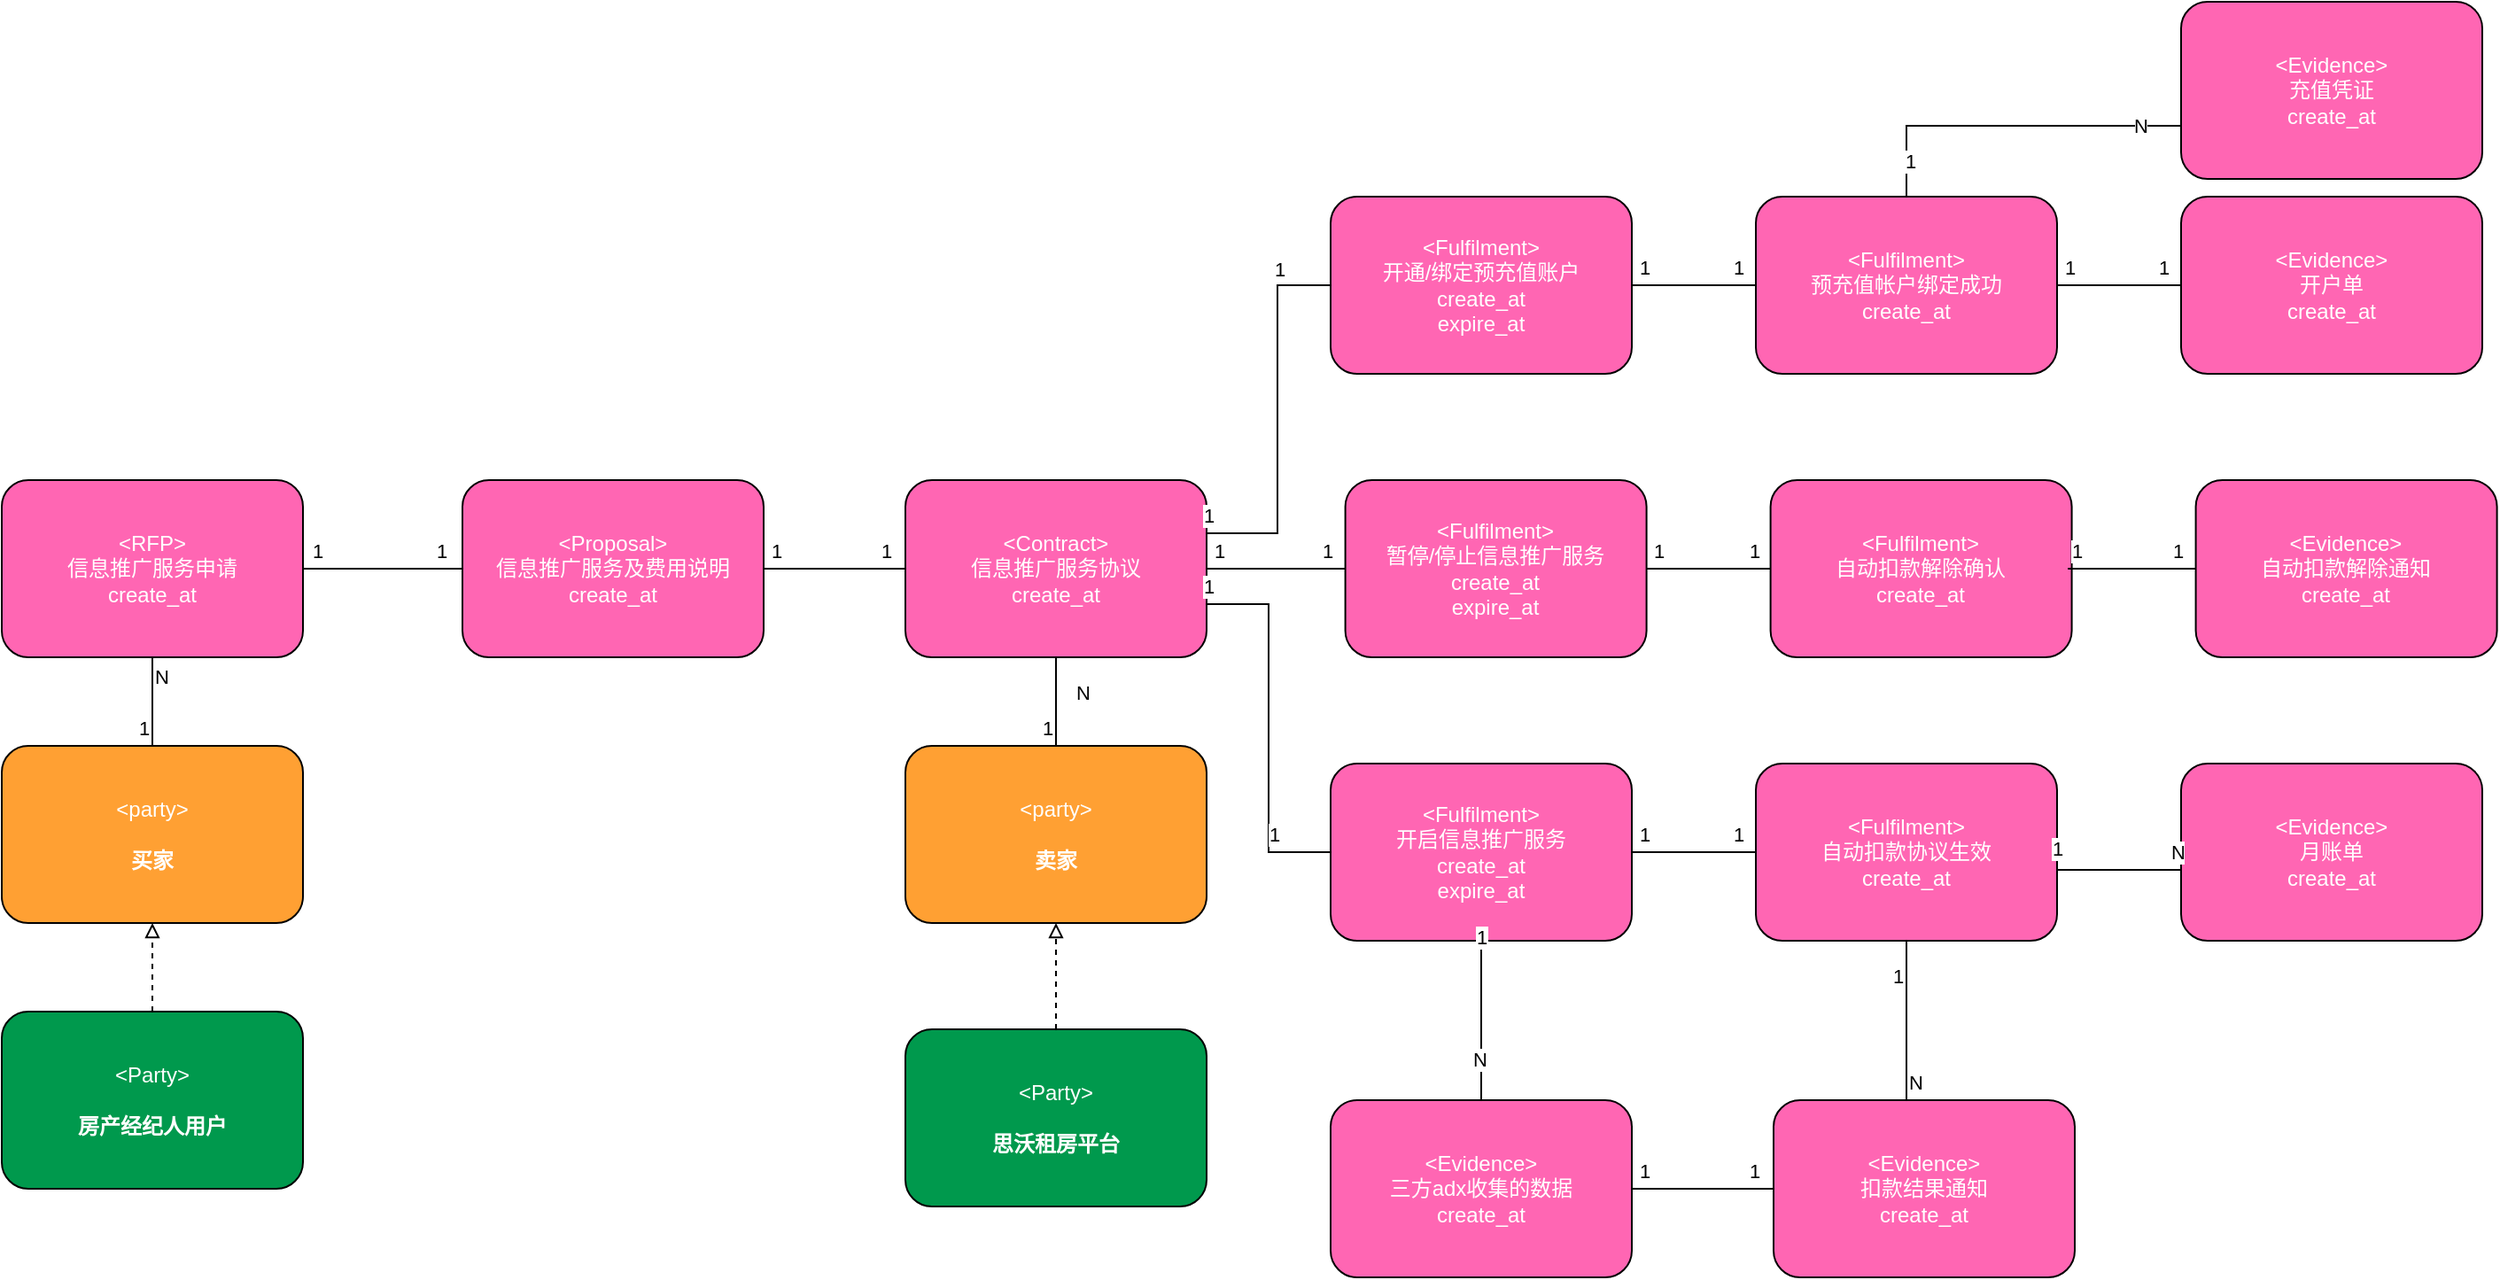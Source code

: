 <mxfile version="16.2.2" type="github">
  <diagram id="SvmL4DOkmR6AOWgww_nx" name="Page-1">
    <mxGraphModel dx="1581" dy="909" grid="1" gridSize="10" guides="1" tooltips="1" connect="1" arrows="1" fold="1" page="1" pageScale="1" pageWidth="3300" pageHeight="4681" background="none" math="0" shadow="0">
      <root>
        <mxCell id="0" />
        <mxCell id="1" parent="0" />
        <object label="&lt;font color=&quot;#ffffff&quot;&gt;&amp;lt;%type%&amp;gt;&lt;br&gt;%name%&lt;br&gt;%createAt%&lt;br&gt;&lt;/font&gt;" placeholders="1" type="Proposal" name="信息推广服务及费用说明" createAt="create_at" id="SMkMiiwuOo15J6uWJtSO-1">
          <mxCell style="rounded=1;whiteSpace=wrap;html=1;fillColor=#FF66B3;noLabel=0;comic=0;recursiveResize=1;" vertex="1" parent="1">
            <mxGeometry x="1380" y="650" width="170" height="100" as="geometry" />
          </mxCell>
        </object>
        <object label="&lt;font color=&quot;#ffffff&quot;&gt;&amp;lt;%type%&amp;gt;&lt;br&gt;%name%&lt;br&gt;%createAt%&lt;br&gt;&lt;/font&gt;" placeholders="1" type="Contract" name="信息推广服务协议" createAt="create_at" id="SMkMiiwuOo15J6uWJtSO-2">
          <mxCell style="rounded=1;whiteSpace=wrap;html=1;fillColor=#FF66B3;noLabel=0;comic=0;recursiveResize=1;" vertex="1" parent="1">
            <mxGeometry x="1630" y="650" width="170" height="100" as="geometry" />
          </mxCell>
        </object>
        <object label="&lt;font color=&quot;#ffffff&quot;&gt;&amp;lt;%type%&amp;gt;&lt;br&gt;%name%&lt;br&gt;%createAt%&lt;br&gt;%expireAt%&lt;br&gt;&lt;/font&gt;" placeholders="1" type="Fulfilment" name="开启信息推广服务" createAt="create_at" expireAt="expire_at" id="SMkMiiwuOo15J6uWJtSO-3">
          <mxCell style="rounded=1;whiteSpace=wrap;html=1;fillColor=#FF66B3;noLabel=0;comic=0;recursiveResize=1;" vertex="1" parent="1">
            <mxGeometry x="1870" y="810" width="170" height="100" as="geometry" />
          </mxCell>
        </object>
        <object label="&lt;font color=&quot;#ffffff&quot;&gt;&amp;lt;%type%&amp;gt;&lt;br&gt;%name%&lt;br&gt;%createAt%&lt;br&gt;&lt;/font&gt;" placeholders="1" type="Fulfilment" name="自动扣款解除确认" createAt="create_at" id="SMkMiiwuOo15J6uWJtSO-4">
          <mxCell style="rounded=1;whiteSpace=wrap;html=1;fillColor=#FF66B3;noLabel=0;comic=0;recursiveResize=1;" vertex="1" parent="1">
            <mxGeometry x="2118.3" y="650" width="170" height="100" as="geometry" />
          </mxCell>
        </object>
        <object label="&lt;font color=&quot;#ffffff&quot;&gt;&amp;lt;%type%&amp;gt;&lt;br&gt;%name%&lt;br&gt;%createAt%&lt;br&gt;&lt;/font&gt;" placeholders="1" type="Fulfilment" name="自动扣款协议生效" createAt="create_at" id="SMkMiiwuOo15J6uWJtSO-5">
          <mxCell style="rounded=1;whiteSpace=wrap;html=1;fillColor=#FF66B3;noLabel=0;comic=0;recursiveResize=1;" vertex="1" parent="1">
            <mxGeometry x="2110" y="810" width="170" height="100" as="geometry" />
          </mxCell>
        </object>
        <object label="&lt;font color=&quot;#ffffff&quot;&gt;&amp;lt;%type%&amp;gt;&lt;br&gt;%name%&lt;br&gt;%createAt%&lt;br&gt;%expireAt%&lt;br&gt;&lt;/font&gt;" placeholders="1" type="Fulfilment" name="暂停/停止信息推广服务" createAt="create_at" expireAt="expire_at" id="SMkMiiwuOo15J6uWJtSO-6">
          <mxCell style="rounded=1;whiteSpace=wrap;html=1;fillColor=#FF66B3;noLabel=0;comic=0;recursiveResize=1;" vertex="1" parent="1">
            <mxGeometry x="1878.3" y="650" width="170" height="100" as="geometry" />
          </mxCell>
        </object>
        <object label="&lt;font color=&quot;#ffffff&quot;&gt;&amp;lt;%type%&amp;gt;&lt;br&gt;%name%&lt;br&gt;%createAt%&lt;br&gt;&lt;/font&gt;" placeholders="1" type="Evidence" name="扣款结果通知" createAt="create_at" id="SMkMiiwuOo15J6uWJtSO-11">
          <mxCell style="rounded=1;whiteSpace=wrap;html=1;fillColor=#FF66B3;noLabel=0;comic=0;recursiveResize=1;" vertex="1" parent="1">
            <mxGeometry x="2120" y="1000" width="170" height="100" as="geometry" />
          </mxCell>
        </object>
        <object label="&lt;font color=&quot;#ffffff&quot;&gt;&amp;lt;%type%&amp;gt;&lt;br&gt;%name%&lt;br&gt;%createAt%&lt;br&gt;&lt;/font&gt;" placeholders="1" type="Evidence" name="三方adx收集的数据" createAt="create_at" id="SMkMiiwuOo15J6uWJtSO-12">
          <mxCell style="rounded=1;whiteSpace=wrap;html=1;fillColor=#FF66B3;noLabel=0;comic=0;recursiveResize=1;" vertex="1" parent="1">
            <mxGeometry x="1870" y="1000" width="170" height="100" as="geometry" />
          </mxCell>
        </object>
        <mxCell id="SMkMiiwuOo15J6uWJtSO-13" style="edgeStyle=orthogonalEdgeStyle;rounded=0;orthogonalLoop=1;jettySize=auto;html=1;exitX=1;exitY=0.5;exitDx=0;exitDy=0;entryX=0;entryY=0.5;entryDx=0;entryDy=0;endArrow=none;endFill=0;" edge="1" parent="1" source="SMkMiiwuOo15J6uWJtSO-1" target="SMkMiiwuOo15J6uWJtSO-2">
          <mxGeometry relative="1" as="geometry">
            <mxPoint x="1660" y="710" as="sourcePoint" />
            <mxPoint x="1760" y="710" as="targetPoint" />
          </mxGeometry>
        </mxCell>
        <mxCell id="SMkMiiwuOo15J6uWJtSO-14" value="1" style="edgeLabel;html=1;align=center;verticalAlign=middle;resizable=0;points=[];" vertex="1" connectable="0" parent="SMkMiiwuOo15J6uWJtSO-13">
          <mxGeometry x="-0.82" relative="1" as="geometry">
            <mxPoint y="-10" as="offset" />
          </mxGeometry>
        </mxCell>
        <mxCell id="SMkMiiwuOo15J6uWJtSO-15" value="1" style="edgeLabel;html=1;align=center;verticalAlign=middle;resizable=0;points=[];" vertex="1" connectable="0" parent="SMkMiiwuOo15J6uWJtSO-13">
          <mxGeometry x="0.72" y="-1" relative="1" as="geometry">
            <mxPoint y="-11" as="offset" />
          </mxGeometry>
        </mxCell>
        <mxCell id="SMkMiiwuOo15J6uWJtSO-17" style="edgeStyle=orthogonalEdgeStyle;rounded=0;orthogonalLoop=1;jettySize=auto;html=1;exitX=1;exitY=0.5;exitDx=0;exitDy=0;entryX=0;entryY=0.5;entryDx=0;entryDy=0;endArrow=none;endFill=0;" edge="1" parent="1" source="SMkMiiwuOo15J6uWJtSO-2" target="SMkMiiwuOo15J6uWJtSO-6">
          <mxGeometry relative="1" as="geometry">
            <mxPoint x="1660" y="710" as="sourcePoint" />
            <mxPoint x="1760" y="710" as="targetPoint" />
            <Array as="points">
              <mxPoint x="1850" y="700" />
              <mxPoint x="1850" y="700" />
            </Array>
          </mxGeometry>
        </mxCell>
        <mxCell id="SMkMiiwuOo15J6uWJtSO-18" value="1" style="edgeLabel;html=1;align=center;verticalAlign=middle;resizable=0;points=[];" vertex="1" connectable="0" parent="SMkMiiwuOo15J6uWJtSO-17">
          <mxGeometry x="-0.82" relative="1" as="geometry">
            <mxPoint y="-10" as="offset" />
          </mxGeometry>
        </mxCell>
        <mxCell id="SMkMiiwuOo15J6uWJtSO-19" value="1" style="edgeLabel;html=1;align=center;verticalAlign=middle;resizable=0;points=[];" vertex="1" connectable="0" parent="SMkMiiwuOo15J6uWJtSO-17">
          <mxGeometry x="0.72" y="-1" relative="1" as="geometry">
            <mxPoint y="-11" as="offset" />
          </mxGeometry>
        </mxCell>
        <mxCell id="SMkMiiwuOo15J6uWJtSO-20" style="edgeStyle=orthogonalEdgeStyle;rounded=0;orthogonalLoop=1;jettySize=auto;html=1;exitX=1;exitY=0.5;exitDx=0;exitDy=0;entryX=0;entryY=0.5;entryDx=0;entryDy=0;endArrow=none;endFill=0;" edge="1" parent="1" source="SMkMiiwuOo15J6uWJtSO-2" target="SMkMiiwuOo15J6uWJtSO-3">
          <mxGeometry relative="1" as="geometry">
            <mxPoint x="1810" y="710" as="sourcePoint" />
            <mxPoint x="1880" y="650" as="targetPoint" />
            <Array as="points">
              <mxPoint x="1800" y="720" />
              <mxPoint x="1835" y="720" />
              <mxPoint x="1835" y="860" />
            </Array>
          </mxGeometry>
        </mxCell>
        <mxCell id="SMkMiiwuOo15J6uWJtSO-21" value="1" style="edgeLabel;html=1;align=center;verticalAlign=middle;resizable=0;points=[];" vertex="1" connectable="0" parent="SMkMiiwuOo15J6uWJtSO-20">
          <mxGeometry x="-0.82" relative="1" as="geometry">
            <mxPoint y="-10" as="offset" />
          </mxGeometry>
        </mxCell>
        <mxCell id="SMkMiiwuOo15J6uWJtSO-22" value="1" style="edgeLabel;html=1;align=center;verticalAlign=middle;resizable=0;points=[];" vertex="1" connectable="0" parent="SMkMiiwuOo15J6uWJtSO-20">
          <mxGeometry x="0.72" y="-1" relative="1" as="geometry">
            <mxPoint y="-11" as="offset" />
          </mxGeometry>
        </mxCell>
        <mxCell id="SMkMiiwuOo15J6uWJtSO-23" style="edgeStyle=orthogonalEdgeStyle;rounded=0;orthogonalLoop=1;jettySize=auto;html=1;exitX=1;exitY=0.5;exitDx=0;exitDy=0;entryX=0;entryY=0.5;entryDx=0;entryDy=0;endArrow=none;endFill=0;" edge="1" parent="1" source="SMkMiiwuOo15J6uWJtSO-3" target="SMkMiiwuOo15J6uWJtSO-5">
          <mxGeometry relative="1" as="geometry">
            <mxPoint x="1810" y="750" as="sourcePoint" />
            <mxPoint x="1880" y="870" as="targetPoint" />
            <Array as="points">
              <mxPoint x="2090" y="860" />
              <mxPoint x="2090" y="860" />
            </Array>
          </mxGeometry>
        </mxCell>
        <mxCell id="SMkMiiwuOo15J6uWJtSO-24" value="1" style="edgeLabel;html=1;align=center;verticalAlign=middle;resizable=0;points=[];" vertex="1" connectable="0" parent="SMkMiiwuOo15J6uWJtSO-23">
          <mxGeometry x="-0.82" relative="1" as="geometry">
            <mxPoint y="-10" as="offset" />
          </mxGeometry>
        </mxCell>
        <mxCell id="SMkMiiwuOo15J6uWJtSO-25" value="1" style="edgeLabel;html=1;align=center;verticalAlign=middle;resizable=0;points=[];" vertex="1" connectable="0" parent="SMkMiiwuOo15J6uWJtSO-23">
          <mxGeometry x="0.72" y="-1" relative="1" as="geometry">
            <mxPoint y="-11" as="offset" />
          </mxGeometry>
        </mxCell>
        <mxCell id="SMkMiiwuOo15J6uWJtSO-26" style="edgeStyle=orthogonalEdgeStyle;rounded=0;orthogonalLoop=1;jettySize=auto;html=1;exitX=1;exitY=0.5;exitDx=0;exitDy=0;entryX=0;entryY=0.5;entryDx=0;entryDy=0;endArrow=none;endFill=0;" edge="1" parent="1" source="SMkMiiwuOo15J6uWJtSO-6" target="SMkMiiwuOo15J6uWJtSO-4">
          <mxGeometry relative="1" as="geometry">
            <mxPoint x="2046.08" y="890" as="sourcePoint" />
            <mxPoint x="2116.08" y="890" as="targetPoint" />
            <Array as="points">
              <mxPoint x="2081.08" y="700" />
              <mxPoint x="2081.08" y="700" />
            </Array>
          </mxGeometry>
        </mxCell>
        <mxCell id="SMkMiiwuOo15J6uWJtSO-27" value="1" style="edgeLabel;html=1;align=center;verticalAlign=middle;resizable=0;points=[];" vertex="1" connectable="0" parent="SMkMiiwuOo15J6uWJtSO-26">
          <mxGeometry x="-0.82" relative="1" as="geometry">
            <mxPoint y="-10" as="offset" />
          </mxGeometry>
        </mxCell>
        <mxCell id="SMkMiiwuOo15J6uWJtSO-28" value="1" style="edgeLabel;html=1;align=center;verticalAlign=middle;resizable=0;points=[];" vertex="1" connectable="0" parent="SMkMiiwuOo15J6uWJtSO-26">
          <mxGeometry x="0.72" y="-1" relative="1" as="geometry">
            <mxPoint y="-11" as="offset" />
          </mxGeometry>
        </mxCell>
        <object label="&lt;font color=&quot;#ffffff&quot;&gt;&amp;lt;%type%&amp;gt;&lt;br&gt;%name%&lt;br&gt;%createAt%&lt;br&gt;&lt;/font&gt;" placeholders="1" type="Evidence" name="自动扣款解除通知" createAt="create_at" id="SMkMiiwuOo15J6uWJtSO-29">
          <mxCell style="rounded=1;whiteSpace=wrap;html=1;fillColor=#FF66B3;noLabel=0;comic=0;recursiveResize=1;" vertex="1" parent="1">
            <mxGeometry x="2358.3" y="650" width="170" height="100" as="geometry" />
          </mxCell>
        </object>
        <mxCell id="SMkMiiwuOo15J6uWJtSO-31" style="edgeStyle=orthogonalEdgeStyle;rounded=0;orthogonalLoop=1;jettySize=auto;html=1;exitX=1;exitY=0.5;exitDx=0;exitDy=0;entryX=0;entryY=0.5;entryDx=0;entryDy=0;endArrow=none;endFill=0;" edge="1" parent="1" source="SMkMiiwuOo15J6uWJtSO-4" target="SMkMiiwuOo15J6uWJtSO-29">
          <mxGeometry relative="1" as="geometry">
            <mxPoint x="1766.08" y="770" as="sourcePoint" />
            <mxPoint x="1866.08" y="770" as="targetPoint" />
            <Array as="points">
              <mxPoint x="2286.08" y="700" />
              <mxPoint x="2286.08" y="700" />
            </Array>
          </mxGeometry>
        </mxCell>
        <mxCell id="SMkMiiwuOo15J6uWJtSO-32" value="1" style="edgeLabel;html=1;align=center;verticalAlign=middle;resizable=0;points=[];" vertex="1" connectable="0" parent="SMkMiiwuOo15J6uWJtSO-31">
          <mxGeometry x="-0.82" relative="1" as="geometry">
            <mxPoint y="-10" as="offset" />
          </mxGeometry>
        </mxCell>
        <mxCell id="SMkMiiwuOo15J6uWJtSO-33" value="1" style="edgeLabel;html=1;align=center;verticalAlign=middle;resizable=0;points=[];" vertex="1" connectable="0" parent="SMkMiiwuOo15J6uWJtSO-31">
          <mxGeometry x="0.72" y="-1" relative="1" as="geometry">
            <mxPoint y="-11" as="offset" />
          </mxGeometry>
        </mxCell>
        <mxCell id="SMkMiiwuOo15J6uWJtSO-37" style="edgeStyle=orthogonalEdgeStyle;rounded=0;orthogonalLoop=1;jettySize=auto;html=1;exitX=1;exitY=0.5;exitDx=0;exitDy=0;endArrow=none;endFill=0;entryX=0;entryY=0.5;entryDx=0;entryDy=0;" edge="1" parent="1" source="SMkMiiwuOo15J6uWJtSO-12" target="SMkMiiwuOo15J6uWJtSO-11">
          <mxGeometry relative="1" as="geometry">
            <mxPoint x="2110" y="1060" as="sourcePoint" />
            <mxPoint x="2170" y="1050" as="targetPoint" />
            <Array as="points" />
          </mxGeometry>
        </mxCell>
        <mxCell id="SMkMiiwuOo15J6uWJtSO-38" value="1" style="edgeLabel;html=1;align=center;verticalAlign=middle;resizable=0;points=[];" vertex="1" connectable="0" parent="SMkMiiwuOo15J6uWJtSO-37">
          <mxGeometry x="-0.82" relative="1" as="geometry">
            <mxPoint y="-10" as="offset" />
          </mxGeometry>
        </mxCell>
        <mxCell id="SMkMiiwuOo15J6uWJtSO-39" value="1" style="edgeLabel;html=1;align=center;verticalAlign=middle;resizable=0;points=[];" vertex="1" connectable="0" parent="SMkMiiwuOo15J6uWJtSO-37">
          <mxGeometry x="0.72" y="-1" relative="1" as="geometry">
            <mxPoint y="-11" as="offset" />
          </mxGeometry>
        </mxCell>
        <mxCell id="SMkMiiwuOo15J6uWJtSO-40" style="edgeStyle=orthogonalEdgeStyle;rounded=0;orthogonalLoop=1;jettySize=auto;html=1;exitX=0.5;exitY=1;exitDx=0;exitDy=0;endArrow=none;endFill=0;entryX=0.5;entryY=0;entryDx=0;entryDy=0;" edge="1" parent="1" source="SMkMiiwuOo15J6uWJtSO-3" target="SMkMiiwuOo15J6uWJtSO-12">
          <mxGeometry relative="1" as="geometry">
            <mxPoint x="1770" y="870" as="sourcePoint" />
            <mxPoint x="2030" y="990" as="targetPoint" />
          </mxGeometry>
        </mxCell>
        <mxCell id="SMkMiiwuOo15J6uWJtSO-41" value="1" style="edgeLabel;html=1;align=center;verticalAlign=middle;resizable=0;points=[];" vertex="1" connectable="0" parent="SMkMiiwuOo15J6uWJtSO-40">
          <mxGeometry x="-0.82" relative="1" as="geometry">
            <mxPoint y="-10" as="offset" />
          </mxGeometry>
        </mxCell>
        <mxCell id="SMkMiiwuOo15J6uWJtSO-42" value="N" style="edgeLabel;html=1;align=center;verticalAlign=middle;resizable=0;points=[];" vertex="1" connectable="0" parent="SMkMiiwuOo15J6uWJtSO-40">
          <mxGeometry x="0.72" y="-1" relative="1" as="geometry">
            <mxPoint y="-11" as="offset" />
          </mxGeometry>
        </mxCell>
        <object label="" n="1" m="*" id="SMkMiiwuOo15J6uWJtSO-43">
          <mxCell style="edgeStyle=orthogonalEdgeStyle;rounded=0;orthogonalLoop=1;jettySize=auto;html=1;exitX=0.5;exitY=1;exitDx=0;exitDy=0;endArrow=none;endFill=0;" edge="1" parent="1" source="SMkMiiwuOo15J6uWJtSO-5" target="SMkMiiwuOo15J6uWJtSO-11">
            <mxGeometry relative="1" as="geometry">
              <mxPoint x="1770" y="870" as="sourcePoint" />
              <mxPoint x="1860" y="870" as="targetPoint" />
              <Array as="points">
                <mxPoint x="2195" y="980" />
                <mxPoint x="2195" y="980" />
              </Array>
            </mxGeometry>
          </mxCell>
        </object>
        <mxCell id="SMkMiiwuOo15J6uWJtSO-44" value="1" style="edgeLabel;html=1;align=center;verticalAlign=middle;resizable=0;points=[];" vertex="1" connectable="0" parent="SMkMiiwuOo15J6uWJtSO-43">
          <mxGeometry x="0.154" y="3" relative="1" as="geometry">
            <mxPoint x="-8" y="-32" as="offset" />
          </mxGeometry>
        </mxCell>
        <mxCell id="SMkMiiwuOo15J6uWJtSO-45" value="N" style="edgeLabel;html=1;align=center;verticalAlign=middle;resizable=0;points=[];" vertex="1" connectable="0" parent="SMkMiiwuOo15J6uWJtSO-43">
          <mxGeometry x="0.154" relative="1" as="geometry">
            <mxPoint x="5" y="28" as="offset" />
          </mxGeometry>
        </mxCell>
        <object label="&lt;font color=&quot;#ffffff&quot;&gt;&amp;lt;%type%&amp;gt;&lt;br&gt;&lt;br&gt;&lt;b&gt;%name%&lt;/b&gt;&lt;br&gt;&lt;/font&gt;" placeholders="1" type="Party" name="房产经纪人用户" id="SMkMiiwuOo15J6uWJtSO-47">
          <mxCell style="rounded=1;whiteSpace=wrap;html=1;noLabel=0;comic=0;recursiveResize=1;fillColor=#00994D;" vertex="1" parent="1">
            <mxGeometry x="1120" y="950" width="170" height="100" as="geometry" />
          </mxCell>
        </object>
        <object label="&lt;font color=&quot;#ffffff&quot;&gt;&amp;lt;%type%&amp;gt;&lt;br&gt;&lt;br&gt;&lt;b&gt;%name%&lt;/b&gt;&lt;br&gt;&lt;/font&gt;" placeholders="1" type="Party" name="思沃租房平台" id="SMkMiiwuOo15J6uWJtSO-48">
          <mxCell style="rounded=1;whiteSpace=wrap;html=1;noLabel=0;comic=0;recursiveResize=1;fillColor=#00994D;" vertex="1" parent="1">
            <mxGeometry x="1630" y="960" width="170" height="100" as="geometry" />
          </mxCell>
        </object>
        <object label="&lt;font color=&quot;#ffffff&quot;&gt;&amp;lt;%type%&amp;gt;&lt;br&gt;&lt;br&gt;&lt;b&gt;%name%&lt;/b&gt;&lt;br&gt;&lt;/font&gt;" placeholders="1" type="party" name="买家" id="SMkMiiwuOo15J6uWJtSO-49">
          <mxCell style="rounded=1;whiteSpace=wrap;html=1;noLabel=0;comic=0;recursiveResize=1;fillColor=#FFA033;" vertex="1" parent="1">
            <mxGeometry x="1120" y="800" width="170" height="100" as="geometry" />
          </mxCell>
        </object>
        <object label="&lt;font color=&quot;#ffffff&quot;&gt;&amp;lt;%type%&amp;gt;&lt;br&gt;&lt;br&gt;&lt;b&gt;%name%&lt;/b&gt;&lt;br&gt;&lt;/font&gt;" placeholders="1" type="party" name="卖家" id="SMkMiiwuOo15J6uWJtSO-50">
          <mxCell style="rounded=1;whiteSpace=wrap;html=1;noLabel=0;comic=0;recursiveResize=1;fillColor=#FFA033;" vertex="1" parent="1">
            <mxGeometry x="1630" y="800" width="170" height="100" as="geometry" />
          </mxCell>
        </object>
        <object label="&lt;font color=&quot;#ffffff&quot;&gt;&amp;lt;%type%&amp;gt;&lt;br&gt;%name%&lt;br&gt;%createAt%&lt;br&gt;&lt;/font&gt;" placeholders="1" type="Evidence" name="月账单" createAt="create_at" id="SMkMiiwuOo15J6uWJtSO-51">
          <mxCell style="rounded=1;whiteSpace=wrap;html=1;fillColor=#FF66B3;noLabel=0;comic=0;recursiveResize=1;" vertex="1" parent="1">
            <mxGeometry x="2350" y="810" width="170" height="100" as="geometry" />
          </mxCell>
        </object>
        <mxCell id="SMkMiiwuOo15J6uWJtSO-52" style="edgeStyle=orthogonalEdgeStyle;rounded=0;orthogonalLoop=1;jettySize=auto;html=1;endArrow=none;endFill=0;entryX=0;entryY=0.5;entryDx=0;entryDy=0;exitX=1;exitY=0.5;exitDx=0;exitDy=0;" edge="1" parent="1" source="SMkMiiwuOo15J6uWJtSO-5" target="SMkMiiwuOo15J6uWJtSO-51">
          <mxGeometry relative="1" as="geometry">
            <mxPoint x="1950" y="900" as="sourcePoint" />
            <mxPoint x="1965" y="1010" as="targetPoint" />
            <Array as="points">
              <mxPoint x="2280" y="870" />
              <mxPoint x="2350" y="870" />
            </Array>
          </mxGeometry>
        </mxCell>
        <mxCell id="SMkMiiwuOo15J6uWJtSO-53" value="1" style="edgeLabel;html=1;align=center;verticalAlign=middle;resizable=0;points=[];" vertex="1" connectable="0" parent="SMkMiiwuOo15J6uWJtSO-52">
          <mxGeometry x="-0.82" relative="1" as="geometry">
            <mxPoint y="-10" as="offset" />
          </mxGeometry>
        </mxCell>
        <mxCell id="SMkMiiwuOo15J6uWJtSO-54" value="N" style="edgeLabel;html=1;align=center;verticalAlign=middle;resizable=0;points=[];" vertex="1" connectable="0" parent="SMkMiiwuOo15J6uWJtSO-52">
          <mxGeometry x="0.72" y="-1" relative="1" as="geometry">
            <mxPoint y="-11" as="offset" />
          </mxGeometry>
        </mxCell>
        <object label="&lt;font color=&quot;#ffffff&quot;&gt;&amp;lt;%type%&amp;gt;&lt;br&gt;%name%&lt;br&gt;%createAt%&lt;br&gt;%expireAt%&lt;br&gt;&lt;/font&gt;" placeholders="1" type="Fulfilment" name="开通/绑定预充值账户" createAt="create_at" expireAt="expire_at" id="SMkMiiwuOo15J6uWJtSO-55">
          <mxCell style="rounded=1;whiteSpace=wrap;html=1;fillColor=#FF66B3;noLabel=0;comic=0;recursiveResize=1;" vertex="1" parent="1">
            <mxGeometry x="1870" y="490" width="170" height="100" as="geometry" />
          </mxCell>
        </object>
        <mxCell id="SMkMiiwuOo15J6uWJtSO-56" style="edgeStyle=orthogonalEdgeStyle;rounded=0;orthogonalLoop=1;jettySize=auto;html=1;entryX=0;entryY=0.5;entryDx=0;entryDy=0;endArrow=none;endFill=0;" edge="1" parent="1" target="SMkMiiwuOo15J6uWJtSO-55">
          <mxGeometry relative="1" as="geometry">
            <mxPoint x="1800" y="700" as="sourcePoint" />
            <mxPoint x="1860" y="700" as="targetPoint" />
            <Array as="points">
              <mxPoint x="1800" y="680" />
              <mxPoint x="1840" y="680" />
              <mxPoint x="1840" y="540" />
            </Array>
          </mxGeometry>
        </mxCell>
        <mxCell id="SMkMiiwuOo15J6uWJtSO-57" value="1" style="edgeLabel;html=1;align=center;verticalAlign=middle;resizable=0;points=[];" vertex="1" connectable="0" parent="SMkMiiwuOo15J6uWJtSO-56">
          <mxGeometry x="-0.82" relative="1" as="geometry">
            <mxPoint y="-10" as="offset" />
          </mxGeometry>
        </mxCell>
        <mxCell id="SMkMiiwuOo15J6uWJtSO-58" value="1" style="edgeLabel;html=1;align=center;verticalAlign=middle;resizable=0;points=[];" vertex="1" connectable="0" parent="SMkMiiwuOo15J6uWJtSO-56">
          <mxGeometry x="0.72" y="-1" relative="1" as="geometry">
            <mxPoint y="-11" as="offset" />
          </mxGeometry>
        </mxCell>
        <object label="&lt;font color=&quot;#ffffff&quot;&gt;&amp;lt;%type%&amp;gt;&lt;br&gt;%name%&lt;br&gt;%createAt%&lt;br&gt;&lt;/font&gt;" placeholders="1" type="Fulfilment" name="预充值帐户绑定成功" createAt="create_at" id="SMkMiiwuOo15J6uWJtSO-59">
          <mxCell style="rounded=1;whiteSpace=wrap;html=1;fillColor=#FF66B3;noLabel=0;comic=0;recursiveResize=1;" vertex="1" parent="1">
            <mxGeometry x="2110" y="490" width="170" height="100" as="geometry" />
          </mxCell>
        </object>
        <mxCell id="SMkMiiwuOo15J6uWJtSO-60" style="edgeStyle=orthogonalEdgeStyle;rounded=0;orthogonalLoop=1;jettySize=auto;html=1;exitX=1;exitY=0.5;exitDx=0;exitDy=0;entryX=0;entryY=0.5;entryDx=0;entryDy=0;endArrow=none;endFill=0;" edge="1" parent="1" source="SMkMiiwuOo15J6uWJtSO-55" target="SMkMiiwuOo15J6uWJtSO-59">
          <mxGeometry relative="1" as="geometry">
            <mxPoint x="1880" y="600" as="sourcePoint" />
            <mxPoint x="1980" y="600" as="targetPoint" />
          </mxGeometry>
        </mxCell>
        <mxCell id="SMkMiiwuOo15J6uWJtSO-61" value="1" style="edgeLabel;html=1;align=center;verticalAlign=middle;resizable=0;points=[];" vertex="1" connectable="0" parent="SMkMiiwuOo15J6uWJtSO-60">
          <mxGeometry x="-0.82" relative="1" as="geometry">
            <mxPoint y="-10" as="offset" />
          </mxGeometry>
        </mxCell>
        <mxCell id="SMkMiiwuOo15J6uWJtSO-62" value="1" style="edgeLabel;html=1;align=center;verticalAlign=middle;resizable=0;points=[];" vertex="1" connectable="0" parent="SMkMiiwuOo15J6uWJtSO-60">
          <mxGeometry x="0.72" y="-1" relative="1" as="geometry">
            <mxPoint y="-11" as="offset" />
          </mxGeometry>
        </mxCell>
        <object label="&lt;font color=&quot;#ffffff&quot;&gt;&amp;lt;%type%&amp;gt;&lt;br&gt;%name%&lt;br&gt;%createAt%&lt;br&gt;&lt;/font&gt;" placeholders="1" type="RFP" name="信息推广服务申请" createAt="create_at" id="SMkMiiwuOo15J6uWJtSO-63">
          <mxCell style="rounded=1;whiteSpace=wrap;html=1;fillColor=#FF66B3;noLabel=0;comic=0;recursiveResize=1;" vertex="1" parent="1">
            <mxGeometry x="1120" y="650" width="170" height="100" as="geometry" />
          </mxCell>
        </object>
        <mxCell id="SMkMiiwuOo15J6uWJtSO-65" style="edgeStyle=orthogonalEdgeStyle;rounded=0;orthogonalLoop=1;jettySize=auto;html=1;exitX=1;exitY=0.5;exitDx=0;exitDy=0;endArrow=none;endFill=0;" edge="1" parent="1" source="SMkMiiwuOo15J6uWJtSO-63">
          <mxGeometry relative="1" as="geometry">
            <mxPoint x="1610" y="770" as="sourcePoint" />
            <mxPoint x="1380" y="700" as="targetPoint" />
          </mxGeometry>
        </mxCell>
        <mxCell id="SMkMiiwuOo15J6uWJtSO-66" value="1" style="edgeLabel;html=1;align=center;verticalAlign=middle;resizable=0;points=[];" vertex="1" connectable="0" parent="SMkMiiwuOo15J6uWJtSO-65">
          <mxGeometry x="-0.82" relative="1" as="geometry">
            <mxPoint y="-10" as="offset" />
          </mxGeometry>
        </mxCell>
        <mxCell id="SMkMiiwuOo15J6uWJtSO-67" value="1" style="edgeLabel;html=1;align=center;verticalAlign=middle;resizable=0;points=[];" vertex="1" connectable="0" parent="SMkMiiwuOo15J6uWJtSO-65">
          <mxGeometry x="0.72" y="-1" relative="1" as="geometry">
            <mxPoint y="-11" as="offset" />
          </mxGeometry>
        </mxCell>
        <mxCell id="SMkMiiwuOo15J6uWJtSO-69" style="edgeStyle=none;rounded=0;orthogonalLoop=1;jettySize=auto;html=1;exitX=0.5;exitY=0;exitDx=0;exitDy=0;endArrow=block;endFill=0;dashed=1;entryX=0.5;entryY=1;entryDx=0;entryDy=0;" edge="1" parent="1" source="SMkMiiwuOo15J6uWJtSO-47" target="SMkMiiwuOo15J6uWJtSO-49">
          <mxGeometry relative="1" as="geometry">
            <mxPoint x="1620" y="770" as="sourcePoint" />
            <mxPoint x="1690" y="770" as="targetPoint" />
          </mxGeometry>
        </mxCell>
        <object label="" n="1" m="*" id="SMkMiiwuOo15J6uWJtSO-70">
          <mxCell style="edgeStyle=orthogonalEdgeStyle;rounded=0;orthogonalLoop=1;jettySize=auto;html=1;endArrow=none;endFill=0;entryX=0.5;entryY=1;entryDx=0;entryDy=0;" edge="1" parent="1" source="SMkMiiwuOo15J6uWJtSO-49" target="SMkMiiwuOo15J6uWJtSO-63">
            <mxGeometry relative="1" as="geometry">
              <mxPoint x="1610" y="770" as="sourcePoint" />
              <mxPoint x="1700" y="770" as="targetPoint" />
            </mxGeometry>
          </mxCell>
        </object>
        <mxCell id="SMkMiiwuOo15J6uWJtSO-71" value="1" style="edgeLabel;html=1;align=center;verticalAlign=middle;resizable=0;points=[];" vertex="1" connectable="0" parent="SMkMiiwuOo15J6uWJtSO-70">
          <mxGeometry x="0.154" y="3" relative="1" as="geometry">
            <mxPoint x="-2" y="19" as="offset" />
          </mxGeometry>
        </mxCell>
        <mxCell id="SMkMiiwuOo15J6uWJtSO-72" value="N" style="edgeLabel;html=1;align=center;verticalAlign=middle;resizable=0;points=[];" vertex="1" connectable="0" parent="SMkMiiwuOo15J6uWJtSO-70">
          <mxGeometry x="0.154" relative="1" as="geometry">
            <mxPoint x="5" y="-10" as="offset" />
          </mxGeometry>
        </mxCell>
        <mxCell id="SMkMiiwuOo15J6uWJtSO-73" style="edgeStyle=none;rounded=0;orthogonalLoop=1;jettySize=auto;html=1;exitX=0.5;exitY=0;exitDx=0;exitDy=0;endArrow=block;endFill=0;dashed=1;" edge="1" parent="1" source="SMkMiiwuOo15J6uWJtSO-48" target="SMkMiiwuOo15J6uWJtSO-50">
          <mxGeometry relative="1" as="geometry">
            <mxPoint x="1714.44" y="1140" as="sourcePoint" />
            <mxPoint x="1714" y="1090" as="targetPoint" />
          </mxGeometry>
        </mxCell>
        <object label="" n="1" m="*" id="SMkMiiwuOo15J6uWJtSO-74">
          <mxCell style="edgeStyle=orthogonalEdgeStyle;rounded=0;orthogonalLoop=1;jettySize=auto;html=1;exitX=0.5;exitY=0;exitDx=0;exitDy=0;endArrow=none;endFill=0;entryX=0.5;entryY=1;entryDx=0;entryDy=0;" edge="1" parent="1" source="SMkMiiwuOo15J6uWJtSO-50" target="SMkMiiwuOo15J6uWJtSO-2">
            <mxGeometry relative="1" as="geometry">
              <mxPoint x="1610" y="950" as="sourcePoint" />
              <mxPoint x="1700" y="950" as="targetPoint" />
            </mxGeometry>
          </mxCell>
        </object>
        <mxCell id="SMkMiiwuOo15J6uWJtSO-75" value="1" style="edgeLabel;html=1;align=center;verticalAlign=middle;resizable=0;points=[];" vertex="1" connectable="0" parent="SMkMiiwuOo15J6uWJtSO-74">
          <mxGeometry x="0.154" y="3" relative="1" as="geometry">
            <mxPoint x="-2" y="19" as="offset" />
          </mxGeometry>
        </mxCell>
        <mxCell id="SMkMiiwuOo15J6uWJtSO-76" value="N" style="edgeLabel;html=1;align=center;verticalAlign=middle;resizable=0;points=[];" vertex="1" connectable="0" parent="SMkMiiwuOo15J6uWJtSO-74">
          <mxGeometry x="0.154" relative="1" as="geometry">
            <mxPoint x="15" y="-1" as="offset" />
          </mxGeometry>
        </mxCell>
        <object label="&lt;font color=&quot;#ffffff&quot;&gt;&amp;lt;%type%&amp;gt;&lt;br&gt;%name%&lt;br&gt;%createAt%&lt;br&gt;&lt;/font&gt;" placeholders="1" type="Evidence" name="开户单" createAt="create_at" id="SMkMiiwuOo15J6uWJtSO-77">
          <mxCell style="rounded=1;whiteSpace=wrap;html=1;fillColor=#FF66B3;noLabel=0;comic=0;recursiveResize=1;" vertex="1" parent="1">
            <mxGeometry x="2350" y="490" width="170" height="100" as="geometry" />
          </mxCell>
        </object>
        <mxCell id="SMkMiiwuOo15J6uWJtSO-78" style="edgeStyle=orthogonalEdgeStyle;rounded=0;orthogonalLoop=1;jettySize=auto;html=1;endArrow=none;endFill=0;" edge="1" parent="1" source="SMkMiiwuOo15J6uWJtSO-59" target="SMkMiiwuOo15J6uWJtSO-77">
          <mxGeometry relative="1" as="geometry">
            <mxPoint x="2280" y="550" as="sourcePoint" />
            <mxPoint x="2350" y="550" as="targetPoint" />
            <Array as="points" />
          </mxGeometry>
        </mxCell>
        <mxCell id="SMkMiiwuOo15J6uWJtSO-79" value="1" style="edgeLabel;html=1;align=center;verticalAlign=middle;resizable=0;points=[];" vertex="1" connectable="0" parent="SMkMiiwuOo15J6uWJtSO-78">
          <mxGeometry x="-0.82" relative="1" as="geometry">
            <mxPoint y="-10" as="offset" />
          </mxGeometry>
        </mxCell>
        <mxCell id="SMkMiiwuOo15J6uWJtSO-80" value="1" style="edgeLabel;html=1;align=center;verticalAlign=middle;resizable=0;points=[];" vertex="1" connectable="0" parent="SMkMiiwuOo15J6uWJtSO-78">
          <mxGeometry x="0.72" y="-1" relative="1" as="geometry">
            <mxPoint y="-11" as="offset" />
          </mxGeometry>
        </mxCell>
        <object label="&lt;font color=&quot;#ffffff&quot;&gt;&amp;lt;%type%&amp;gt;&lt;br&gt;%name%&lt;br&gt;%createAt%&lt;br&gt;&lt;/font&gt;" placeholders="1" type="Evidence" name="充值凭证" createAt="create_at" id="SMkMiiwuOo15J6uWJtSO-81">
          <mxCell style="rounded=1;whiteSpace=wrap;html=1;fillColor=#FF66B3;noLabel=0;comic=0;recursiveResize=1;" vertex="1" parent="1">
            <mxGeometry x="2350" y="380" width="170" height="100" as="geometry" />
          </mxCell>
        </object>
        <object label="" n="1" m="*" id="SMkMiiwuOo15J6uWJtSO-82">
          <mxCell style="edgeStyle=orthogonalEdgeStyle;rounded=0;orthogonalLoop=1;jettySize=auto;html=1;endArrow=none;endFill=0;entryX=0;entryY=0.5;entryDx=0;entryDy=0;exitX=0.5;exitY=0;exitDx=0;exitDy=0;" edge="1" parent="1" source="SMkMiiwuOo15J6uWJtSO-59" target="SMkMiiwuOo15J6uWJtSO-81">
            <mxGeometry relative="1" as="geometry">
              <mxPoint x="2170.0" y="670" as="sourcePoint" />
              <mxPoint x="2170.0" y="620" as="targetPoint" />
              <Array as="points">
                <mxPoint x="2194.8" y="450" />
                <mxPoint x="2349.8" y="450" />
              </Array>
            </mxGeometry>
          </mxCell>
        </object>
        <mxCell id="SMkMiiwuOo15J6uWJtSO-83" value="1" style="edgeLabel;html=1;align=center;verticalAlign=middle;resizable=0;points=[];" vertex="1" connectable="0" parent="SMkMiiwuOo15J6uWJtSO-82">
          <mxGeometry x="0.154" y="3" relative="1" as="geometry">
            <mxPoint x="-82" y="23" as="offset" />
          </mxGeometry>
        </mxCell>
        <mxCell id="SMkMiiwuOo15J6uWJtSO-84" value="N" style="edgeLabel;html=1;align=center;verticalAlign=middle;resizable=0;points=[];" vertex="1" connectable="0" parent="SMkMiiwuOo15J6uWJtSO-82">
          <mxGeometry x="0.154" relative="1" as="geometry">
            <mxPoint x="48" as="offset" />
          </mxGeometry>
        </mxCell>
      </root>
    </mxGraphModel>
  </diagram>
</mxfile>
